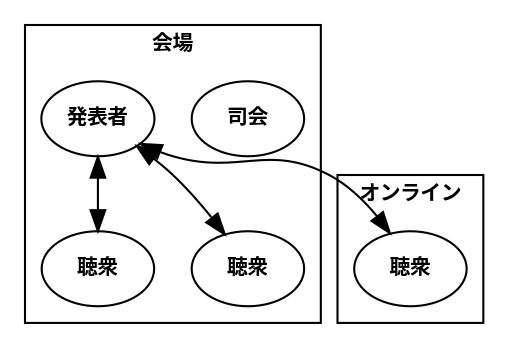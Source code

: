 digraph sample1 {
	graph[
		fontname="Yu Gothic bold";
		layout = dot;
		charset = "UTF-8";
		dpi = 120;
	];
	node[
		fontname = "Yu Gothic bold";
		fontsize = 10;
	];
	edge[fontname="Yu Gothic bold"];

	subgraph cluster0 {
		label = "会場";
		fontsize = 10;

		master [label="司会"];
		presenter [label="発表者"];
		audience1 [label="聴衆"];
		audience2 [label="聴衆"];

		presenter->audience1 [dir=both];
		presenter->audience2 [dir=both];
	};
	
	subgraph cluster1 {
		label = "オンライン";
		fontsize = 10;
		audience3 [label="聴衆"]
	}

	presenter->audience3 [dir=both];
}
